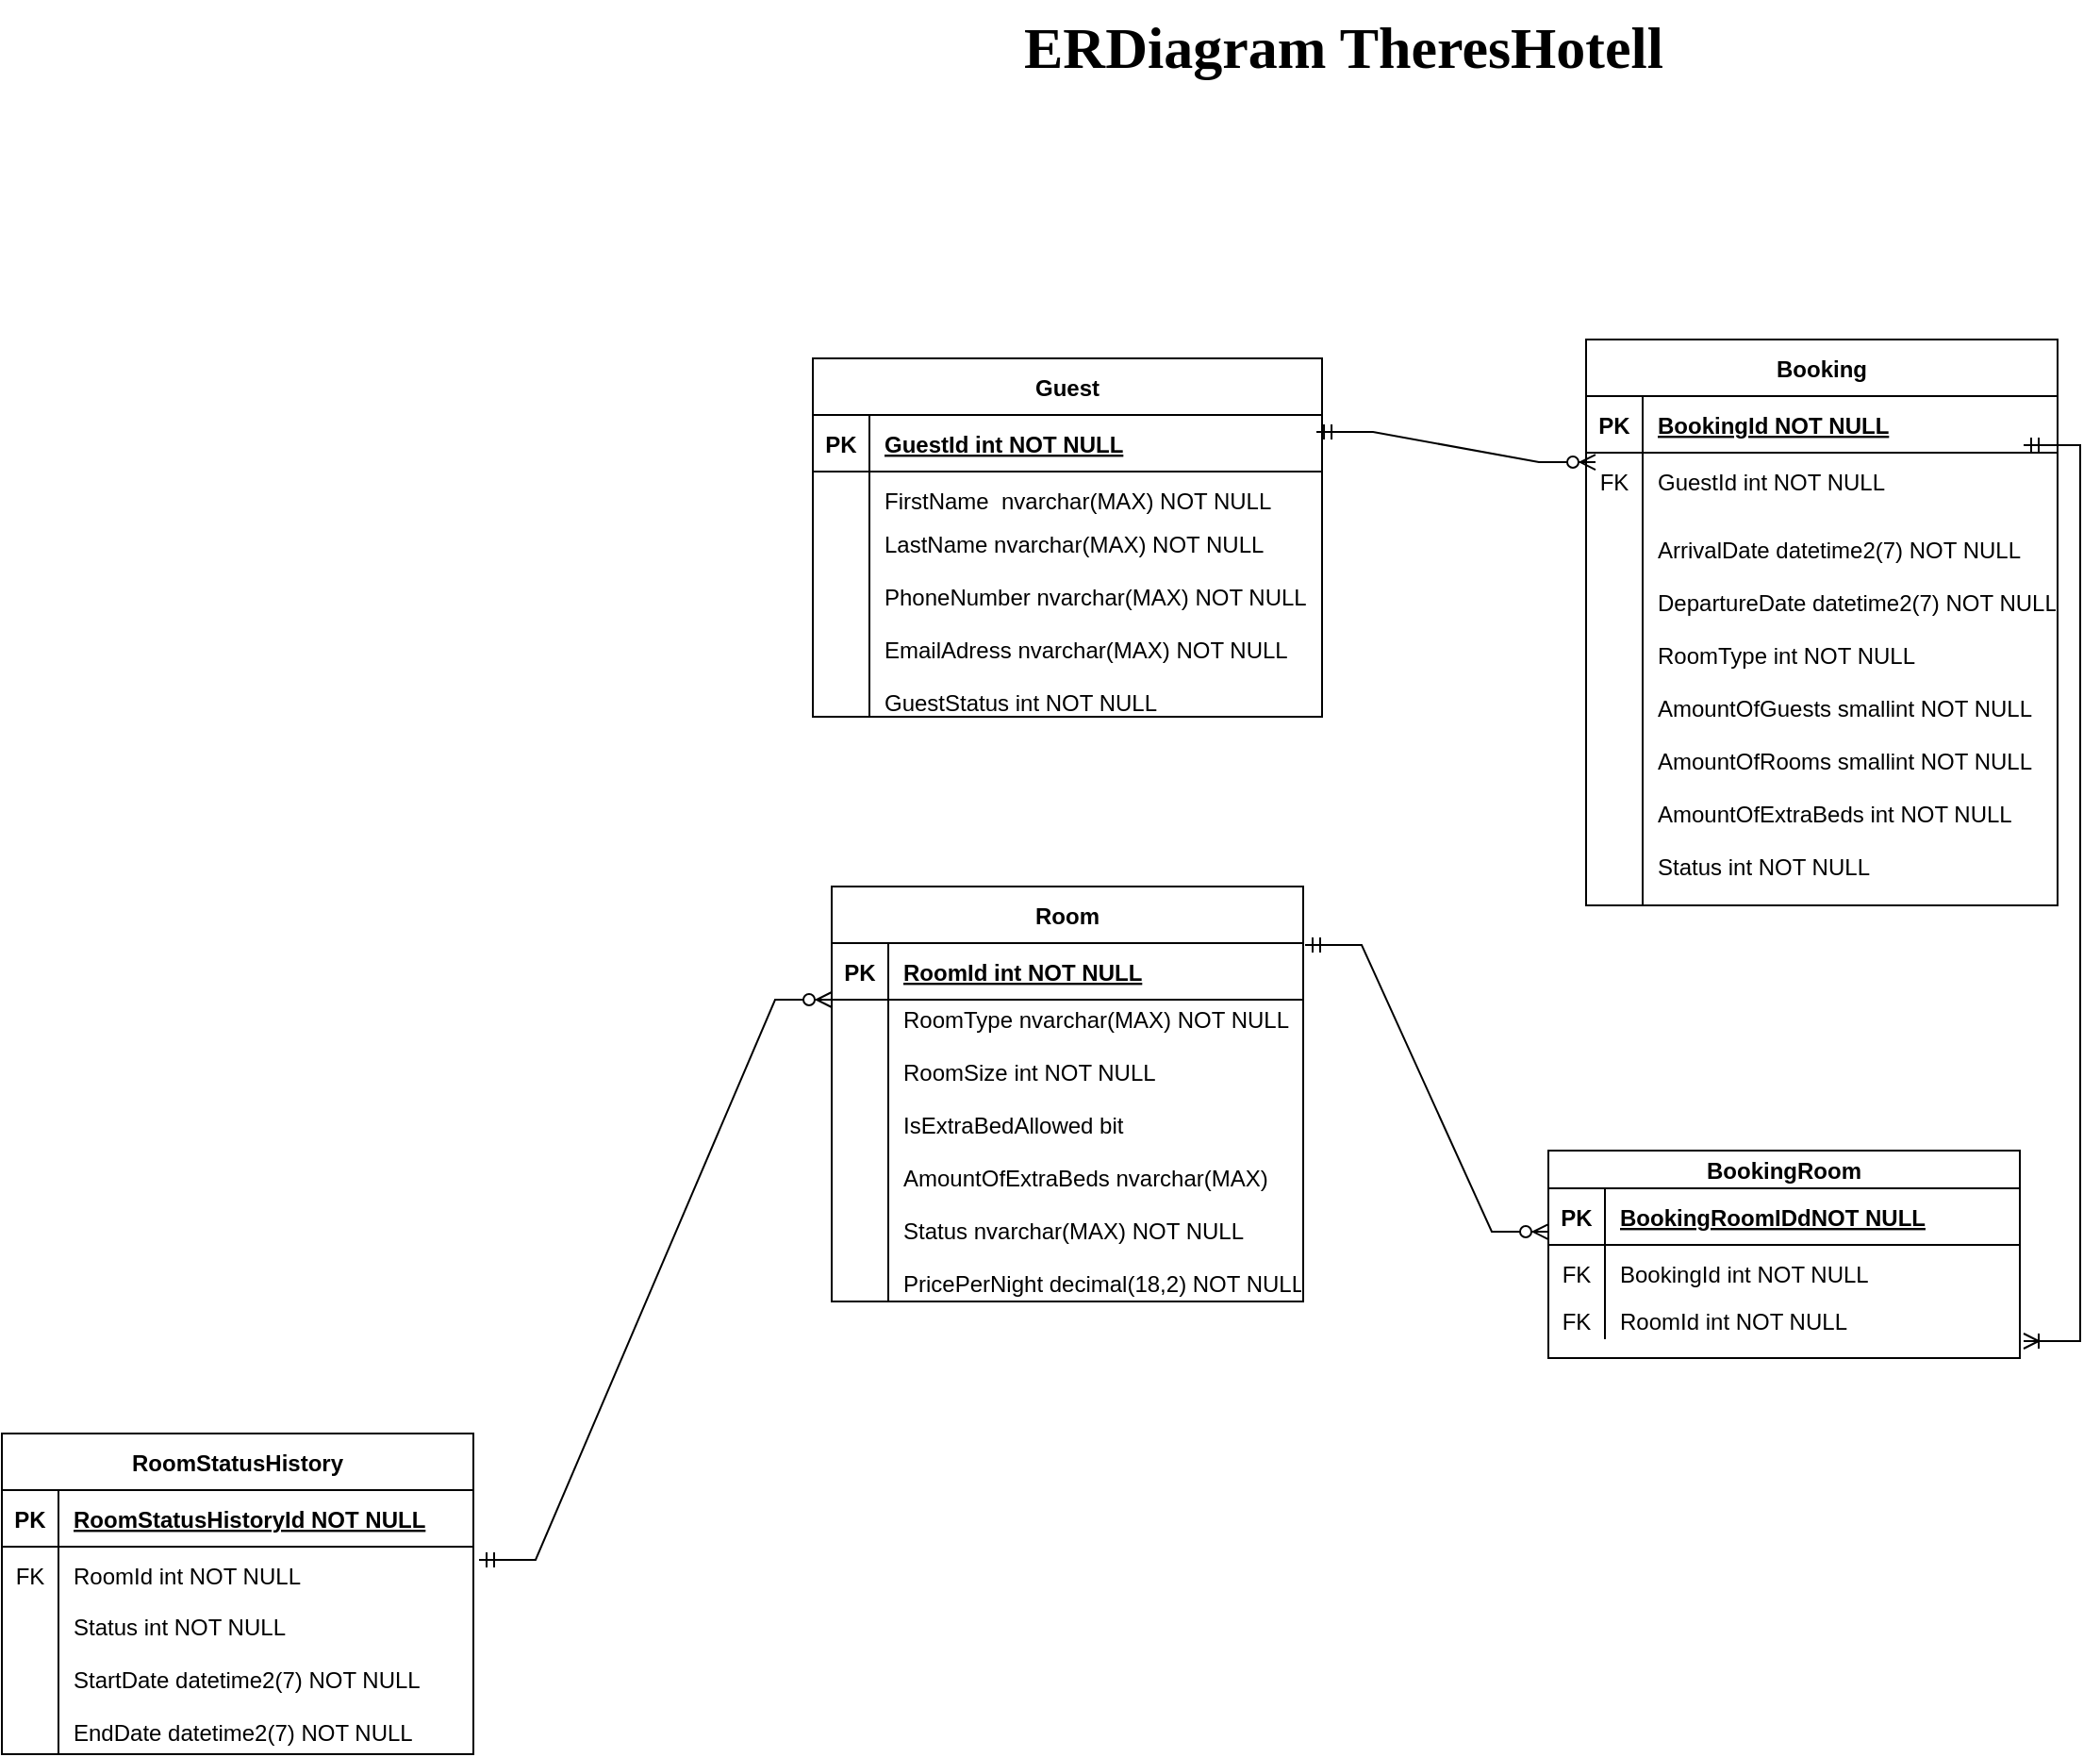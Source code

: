 <mxfile version="25.0.1">
  <diagram id="R2lEEEUBdFMjLlhIrx00" name="Page-1">
    <mxGraphModel dx="3774" dy="2296" grid="1" gridSize="10" guides="1" tooltips="1" connect="1" arrows="1" fold="1" page="1" pageScale="1" pageWidth="850" pageHeight="1100" math="0" shadow="0" extFonts="Permanent Marker^https://fonts.googleapis.com/css?family=Permanent+Marker">
      <root>
        <mxCell id="0" />
        <mxCell id="1" parent="0" />
        <mxCell id="nAQVpdCAqLJj2TXLSr9V-27" value="Booking" style="shape=table;startSize=30;container=1;collapsible=1;childLayout=tableLayout;fixedRows=1;rowLines=0;fontStyle=1;align=center;resizeLast=1;" vertex="1" parent="1">
          <mxGeometry x="-390" y="90" width="250" height="300" as="geometry" />
        </mxCell>
        <mxCell id="nAQVpdCAqLJj2TXLSr9V-28" value="" style="shape=partialRectangle;collapsible=0;dropTarget=0;pointerEvents=0;fillColor=none;points=[[0,0.5],[1,0.5]];portConstraint=eastwest;top=0;left=0;right=0;bottom=1;" vertex="1" parent="nAQVpdCAqLJj2TXLSr9V-27">
          <mxGeometry y="30" width="250" height="30" as="geometry" />
        </mxCell>
        <mxCell id="nAQVpdCAqLJj2TXLSr9V-29" value="PK" style="shape=partialRectangle;overflow=hidden;connectable=0;fillColor=none;top=0;left=0;bottom=0;right=0;fontStyle=1;" vertex="1" parent="nAQVpdCAqLJj2TXLSr9V-28">
          <mxGeometry width="30" height="30" as="geometry">
            <mxRectangle width="30" height="30" as="alternateBounds" />
          </mxGeometry>
        </mxCell>
        <mxCell id="nAQVpdCAqLJj2TXLSr9V-30" value="BookingId NOT NULL" style="shape=partialRectangle;overflow=hidden;connectable=0;fillColor=none;top=0;left=0;bottom=0;right=0;align=left;spacingLeft=6;fontStyle=5;" vertex="1" parent="nAQVpdCAqLJj2TXLSr9V-28">
          <mxGeometry x="30" width="220" height="30" as="geometry">
            <mxRectangle width="220" height="30" as="alternateBounds" />
          </mxGeometry>
        </mxCell>
        <mxCell id="nAQVpdCAqLJj2TXLSr9V-31" value="" style="shape=partialRectangle;collapsible=0;dropTarget=0;pointerEvents=0;fillColor=none;points=[[0,0.5],[1,0.5]];portConstraint=eastwest;top=0;left=0;right=0;bottom=0;" vertex="1" parent="nAQVpdCAqLJj2TXLSr9V-27">
          <mxGeometry y="60" width="250" height="30" as="geometry" />
        </mxCell>
        <mxCell id="nAQVpdCAqLJj2TXLSr9V-32" value="FK" style="shape=partialRectangle;overflow=hidden;connectable=0;fillColor=none;top=0;left=0;bottom=0;right=0;" vertex="1" parent="nAQVpdCAqLJj2TXLSr9V-31">
          <mxGeometry width="30" height="30" as="geometry">
            <mxRectangle width="30" height="30" as="alternateBounds" />
          </mxGeometry>
        </mxCell>
        <mxCell id="nAQVpdCAqLJj2TXLSr9V-33" value="GuestId int NOT NULL" style="shape=partialRectangle;overflow=hidden;connectable=0;fillColor=none;top=0;left=0;bottom=0;right=0;align=left;spacingLeft=6;" vertex="1" parent="nAQVpdCAqLJj2TXLSr9V-31">
          <mxGeometry x="30" width="220" height="30" as="geometry">
            <mxRectangle width="220" height="30" as="alternateBounds" />
          </mxGeometry>
        </mxCell>
        <mxCell id="nAQVpdCAqLJj2TXLSr9V-34" value="" style="shape=partialRectangle;collapsible=0;dropTarget=0;pointerEvents=0;fillColor=none;points=[[0,0.5],[1,0.5]];portConstraint=eastwest;top=0;left=0;right=0;bottom=0;" vertex="1" parent="nAQVpdCAqLJj2TXLSr9V-27">
          <mxGeometry y="90" width="250" height="210" as="geometry" />
        </mxCell>
        <mxCell id="nAQVpdCAqLJj2TXLSr9V-35" value="" style="shape=partialRectangle;overflow=hidden;connectable=0;fillColor=none;top=0;left=0;bottom=0;right=0;" vertex="1" parent="nAQVpdCAqLJj2TXLSr9V-34">
          <mxGeometry width="30" height="210" as="geometry">
            <mxRectangle width="30" height="210" as="alternateBounds" />
          </mxGeometry>
        </mxCell>
        <mxCell id="nAQVpdCAqLJj2TXLSr9V-36" value="ArrivalDate datetime2(7) NOT NULL&#xa;&#xa;DepartureDate datetime2(7) NOT NULL&#xa;&#xa;RoomType int NOT NULL&#xa;&#xa;AmountOfGuests smallint NOT NULL&#xa;&#xa;AmountOfRooms smallint NOT NULL&#xa;&#xa;AmountOfExtraBeds int NOT NULL&#xa;&#xa;Status int NOT NULL" style="shape=partialRectangle;overflow=hidden;connectable=0;fillColor=none;top=0;left=0;bottom=0;right=0;align=left;spacingLeft=6;" vertex="1" parent="nAQVpdCAqLJj2TXLSr9V-34">
          <mxGeometry x="30" width="220" height="210" as="geometry">
            <mxRectangle width="220" height="210" as="alternateBounds" />
          </mxGeometry>
        </mxCell>
        <mxCell id="nAQVpdCAqLJj2TXLSr9V-37" value="Guest" style="shape=table;startSize=30;container=1;collapsible=1;childLayout=tableLayout;fixedRows=1;rowLines=0;fontStyle=1;align=center;resizeLast=1;" vertex="1" parent="1">
          <mxGeometry x="-800" y="100" width="270" height="190" as="geometry">
            <mxRectangle x="450" y="120" width="70" height="30" as="alternateBounds" />
          </mxGeometry>
        </mxCell>
        <mxCell id="nAQVpdCAqLJj2TXLSr9V-38" value="" style="shape=partialRectangle;collapsible=0;dropTarget=0;pointerEvents=0;fillColor=none;points=[[0,0.5],[1,0.5]];portConstraint=eastwest;top=0;left=0;right=0;bottom=1;" vertex="1" parent="nAQVpdCAqLJj2TXLSr9V-37">
          <mxGeometry y="30" width="270" height="30" as="geometry" />
        </mxCell>
        <mxCell id="nAQVpdCAqLJj2TXLSr9V-39" value="PK" style="shape=partialRectangle;overflow=hidden;connectable=0;fillColor=none;top=0;left=0;bottom=0;right=0;fontStyle=1;" vertex="1" parent="nAQVpdCAqLJj2TXLSr9V-38">
          <mxGeometry width="30" height="30" as="geometry">
            <mxRectangle width="30" height="30" as="alternateBounds" />
          </mxGeometry>
        </mxCell>
        <mxCell id="nAQVpdCAqLJj2TXLSr9V-40" value="GuestId int NOT NULL" style="shape=partialRectangle;overflow=hidden;connectable=0;fillColor=none;top=0;left=0;bottom=0;right=0;align=left;spacingLeft=6;fontStyle=5;" vertex="1" parent="nAQVpdCAqLJj2TXLSr9V-38">
          <mxGeometry x="30" width="240" height="30" as="geometry">
            <mxRectangle width="240" height="30" as="alternateBounds" />
          </mxGeometry>
        </mxCell>
        <mxCell id="nAQVpdCAqLJj2TXLSr9V-41" value="" style="shape=partialRectangle;collapsible=0;dropTarget=0;pointerEvents=0;fillColor=none;points=[[0,0.5],[1,0.5]];portConstraint=eastwest;top=0;left=0;right=0;bottom=0;" vertex="1" parent="nAQVpdCAqLJj2TXLSr9V-37">
          <mxGeometry y="60" width="270" height="30" as="geometry" />
        </mxCell>
        <mxCell id="nAQVpdCAqLJj2TXLSr9V-42" value="" style="shape=partialRectangle;overflow=hidden;connectable=0;fillColor=none;top=0;left=0;bottom=0;right=0;" vertex="1" parent="nAQVpdCAqLJj2TXLSr9V-41">
          <mxGeometry width="30" height="30" as="geometry">
            <mxRectangle width="30" height="30" as="alternateBounds" />
          </mxGeometry>
        </mxCell>
        <mxCell id="nAQVpdCAqLJj2TXLSr9V-43" value="FirstName  nvarchar(MAX) NOT NULL" style="shape=partialRectangle;overflow=hidden;connectable=0;fillColor=none;top=0;left=0;bottom=0;right=0;align=left;spacingLeft=6;" vertex="1" parent="nAQVpdCAqLJj2TXLSr9V-41">
          <mxGeometry x="30" width="240" height="30" as="geometry">
            <mxRectangle width="240" height="30" as="alternateBounds" />
          </mxGeometry>
        </mxCell>
        <mxCell id="nAQVpdCAqLJj2TXLSr9V-44" value="" style="shape=partialRectangle;collapsible=0;dropTarget=0;pointerEvents=0;fillColor=none;points=[[0,0.5],[1,0.5]];portConstraint=eastwest;top=0;left=0;right=0;bottom=0;" vertex="1" parent="nAQVpdCAqLJj2TXLSr9V-37">
          <mxGeometry y="90" width="270" height="100" as="geometry" />
        </mxCell>
        <mxCell id="nAQVpdCAqLJj2TXLSr9V-45" value="" style="shape=partialRectangle;overflow=hidden;connectable=0;fillColor=none;top=0;left=0;bottom=0;right=0;" vertex="1" parent="nAQVpdCAqLJj2TXLSr9V-44">
          <mxGeometry width="30" height="100" as="geometry">
            <mxRectangle width="30" height="100" as="alternateBounds" />
          </mxGeometry>
        </mxCell>
        <mxCell id="nAQVpdCAqLJj2TXLSr9V-46" value="LastName nvarchar(MAX) NOT NULL&#xa;&#xa;PhoneNumber nvarchar(MAX) NOT NULL&#xa;&#xa;EmailAdress nvarchar(MAX) NOT NULL&#xa;&#xa;GuestStatus int NOT NULL&#xa;&#xa;&#xa;" style="shape=partialRectangle;overflow=hidden;connectable=0;fillColor=none;top=0;left=0;bottom=0;right=0;align=left;spacingLeft=6;" vertex="1" parent="nAQVpdCAqLJj2TXLSr9V-44">
          <mxGeometry x="30" width="240" height="100" as="geometry">
            <mxRectangle width="240" height="100" as="alternateBounds" />
          </mxGeometry>
        </mxCell>
        <mxCell id="nAQVpdCAqLJj2TXLSr9V-47" value="BookingRoom" style="shape=table;startSize=20;container=1;collapsible=1;childLayout=tableLayout;fixedRows=1;rowLines=0;fontStyle=1;align=center;resizeLast=1;" vertex="1" parent="1">
          <mxGeometry x="-410" y="520" width="250" height="110" as="geometry" />
        </mxCell>
        <mxCell id="nAQVpdCAqLJj2TXLSr9V-48" value="" style="shape=partialRectangle;collapsible=0;dropTarget=0;pointerEvents=0;fillColor=none;points=[[0,0.5],[1,0.5]];portConstraint=eastwest;top=0;left=0;right=0;bottom=1;" vertex="1" parent="nAQVpdCAqLJj2TXLSr9V-47">
          <mxGeometry y="20" width="250" height="30" as="geometry" />
        </mxCell>
        <mxCell id="nAQVpdCAqLJj2TXLSr9V-49" value="PK" style="shape=partialRectangle;overflow=hidden;connectable=0;fillColor=none;top=0;left=0;bottom=0;right=0;fontStyle=1;" vertex="1" parent="nAQVpdCAqLJj2TXLSr9V-48">
          <mxGeometry width="30" height="30" as="geometry">
            <mxRectangle width="30" height="30" as="alternateBounds" />
          </mxGeometry>
        </mxCell>
        <mxCell id="nAQVpdCAqLJj2TXLSr9V-50" value="BookingRoomIDdNOT NULL" style="shape=partialRectangle;overflow=hidden;connectable=0;fillColor=none;top=0;left=0;bottom=0;right=0;align=left;spacingLeft=6;fontStyle=5;" vertex="1" parent="nAQVpdCAqLJj2TXLSr9V-48">
          <mxGeometry x="30" width="220" height="30" as="geometry">
            <mxRectangle width="220" height="30" as="alternateBounds" />
          </mxGeometry>
        </mxCell>
        <mxCell id="nAQVpdCAqLJj2TXLSr9V-51" value="" style="shape=partialRectangle;collapsible=0;dropTarget=0;pointerEvents=0;fillColor=none;points=[[0,0.5],[1,0.5]];portConstraint=eastwest;top=0;left=0;right=0;bottom=0;" vertex="1" parent="nAQVpdCAqLJj2TXLSr9V-47">
          <mxGeometry y="50" width="250" height="30" as="geometry" />
        </mxCell>
        <mxCell id="nAQVpdCAqLJj2TXLSr9V-52" value="FK" style="shape=partialRectangle;overflow=hidden;connectable=0;fillColor=none;top=0;left=0;bottom=0;right=0;" vertex="1" parent="nAQVpdCAqLJj2TXLSr9V-51">
          <mxGeometry width="30" height="30" as="geometry">
            <mxRectangle width="30" height="30" as="alternateBounds" />
          </mxGeometry>
        </mxCell>
        <mxCell id="nAQVpdCAqLJj2TXLSr9V-53" value="BookingId int NOT NULL" style="shape=partialRectangle;overflow=hidden;connectable=0;fillColor=none;top=0;left=0;bottom=0;right=0;align=left;spacingLeft=6;" vertex="1" parent="nAQVpdCAqLJj2TXLSr9V-51">
          <mxGeometry x="30" width="220" height="30" as="geometry">
            <mxRectangle width="220" height="30" as="alternateBounds" />
          </mxGeometry>
        </mxCell>
        <mxCell id="nAQVpdCAqLJj2TXLSr9V-54" value="" style="shape=partialRectangle;collapsible=0;dropTarget=0;pointerEvents=0;fillColor=none;points=[[0,0.5],[1,0.5]];portConstraint=eastwest;top=0;left=0;right=0;bottom=0;" vertex="1" parent="nAQVpdCAqLJj2TXLSr9V-47">
          <mxGeometry y="80" width="250" height="20" as="geometry" />
        </mxCell>
        <mxCell id="nAQVpdCAqLJj2TXLSr9V-55" value="FK" style="shape=partialRectangle;overflow=hidden;connectable=0;fillColor=none;top=0;left=0;bottom=0;right=0;" vertex="1" parent="nAQVpdCAqLJj2TXLSr9V-54">
          <mxGeometry width="30" height="20" as="geometry">
            <mxRectangle width="30" height="20" as="alternateBounds" />
          </mxGeometry>
        </mxCell>
        <mxCell id="nAQVpdCAqLJj2TXLSr9V-56" value="RoomId int NOT NULL" style="shape=partialRectangle;overflow=hidden;connectable=0;fillColor=none;top=0;left=0;bottom=0;right=0;align=left;spacingLeft=6;" vertex="1" parent="nAQVpdCAqLJj2TXLSr9V-54">
          <mxGeometry x="30" width="220" height="20" as="geometry">
            <mxRectangle width="220" height="20" as="alternateBounds" />
          </mxGeometry>
        </mxCell>
        <mxCell id="nAQVpdCAqLJj2TXLSr9V-57" value="RoomStatusHistory" style="shape=table;startSize=30;container=1;collapsible=1;childLayout=tableLayout;fixedRows=1;rowLines=0;fontStyle=1;align=center;resizeLast=1;" vertex="1" parent="1">
          <mxGeometry x="-1230" y="670" width="250" height="170" as="geometry" />
        </mxCell>
        <mxCell id="nAQVpdCAqLJj2TXLSr9V-58" value="" style="shape=partialRectangle;collapsible=0;dropTarget=0;pointerEvents=0;fillColor=none;points=[[0,0.5],[1,0.5]];portConstraint=eastwest;top=0;left=0;right=0;bottom=1;" vertex="1" parent="nAQVpdCAqLJj2TXLSr9V-57">
          <mxGeometry y="30" width="250" height="30" as="geometry" />
        </mxCell>
        <mxCell id="nAQVpdCAqLJj2TXLSr9V-59" value="PK" style="shape=partialRectangle;overflow=hidden;connectable=0;fillColor=none;top=0;left=0;bottom=0;right=0;fontStyle=1;" vertex="1" parent="nAQVpdCAqLJj2TXLSr9V-58">
          <mxGeometry width="30" height="30" as="geometry">
            <mxRectangle width="30" height="30" as="alternateBounds" />
          </mxGeometry>
        </mxCell>
        <mxCell id="nAQVpdCAqLJj2TXLSr9V-60" value="RoomStatusHistoryId NOT NULL" style="shape=partialRectangle;overflow=hidden;connectable=0;fillColor=none;top=0;left=0;bottom=0;right=0;align=left;spacingLeft=6;fontStyle=5;" vertex="1" parent="nAQVpdCAqLJj2TXLSr9V-58">
          <mxGeometry x="30" width="220" height="30" as="geometry">
            <mxRectangle width="220" height="30" as="alternateBounds" />
          </mxGeometry>
        </mxCell>
        <mxCell id="nAQVpdCAqLJj2TXLSr9V-61" value="" style="shape=partialRectangle;collapsible=0;dropTarget=0;pointerEvents=0;fillColor=none;points=[[0,0.5],[1,0.5]];portConstraint=eastwest;top=0;left=0;right=0;bottom=0;" vertex="1" parent="nAQVpdCAqLJj2TXLSr9V-57">
          <mxGeometry y="60" width="250" height="30" as="geometry" />
        </mxCell>
        <mxCell id="nAQVpdCAqLJj2TXLSr9V-62" value="FK" style="shape=partialRectangle;overflow=hidden;connectable=0;fillColor=none;top=0;left=0;bottom=0;right=0;" vertex="1" parent="nAQVpdCAqLJj2TXLSr9V-61">
          <mxGeometry width="30" height="30" as="geometry">
            <mxRectangle width="30" height="30" as="alternateBounds" />
          </mxGeometry>
        </mxCell>
        <mxCell id="nAQVpdCAqLJj2TXLSr9V-63" value="RoomId int NOT NULL" style="shape=partialRectangle;overflow=hidden;connectable=0;fillColor=none;top=0;left=0;bottom=0;right=0;align=left;spacingLeft=6;" vertex="1" parent="nAQVpdCAqLJj2TXLSr9V-61">
          <mxGeometry x="30" width="220" height="30" as="geometry">
            <mxRectangle width="220" height="30" as="alternateBounds" />
          </mxGeometry>
        </mxCell>
        <mxCell id="nAQVpdCAqLJj2TXLSr9V-64" value="" style="shape=partialRectangle;collapsible=0;dropTarget=0;pointerEvents=0;fillColor=none;points=[[0,0.5],[1,0.5]];portConstraint=eastwest;top=0;left=0;right=0;bottom=0;" vertex="1" parent="nAQVpdCAqLJj2TXLSr9V-57">
          <mxGeometry y="90" width="250" height="80" as="geometry" />
        </mxCell>
        <mxCell id="nAQVpdCAqLJj2TXLSr9V-65" value="" style="shape=partialRectangle;overflow=hidden;connectable=0;fillColor=none;top=0;left=0;bottom=0;right=0;" vertex="1" parent="nAQVpdCAqLJj2TXLSr9V-64">
          <mxGeometry width="30" height="80" as="geometry">
            <mxRectangle width="30" height="80" as="alternateBounds" />
          </mxGeometry>
        </mxCell>
        <mxCell id="nAQVpdCAqLJj2TXLSr9V-66" value="Status int NOT NULL&#xa;&#xa;StartDate datetime2(7) NOT NULL&#xa;&#xa;EndDate datetime2(7) NOT NULL" style="shape=partialRectangle;overflow=hidden;connectable=0;fillColor=none;top=0;left=0;bottom=0;right=0;align=left;spacingLeft=6;" vertex="1" parent="nAQVpdCAqLJj2TXLSr9V-64">
          <mxGeometry x="30" width="220" height="80" as="geometry">
            <mxRectangle width="220" height="80" as="alternateBounds" />
          </mxGeometry>
        </mxCell>
        <mxCell id="nAQVpdCAqLJj2TXLSr9V-74" value="Room" style="shape=table;startSize=30;container=1;collapsible=1;childLayout=tableLayout;fixedRows=1;rowLines=0;fontStyle=1;align=center;resizeLast=1;flipH=1;" vertex="1" parent="1">
          <mxGeometry x="-790" y="380" width="250" height="220" as="geometry" />
        </mxCell>
        <mxCell id="nAQVpdCAqLJj2TXLSr9V-75" value="" style="shape=partialRectangle;collapsible=0;dropTarget=0;pointerEvents=0;fillColor=none;points=[[0,0.5],[1,0.5]];portConstraint=eastwest;top=0;left=0;right=0;bottom=1;" vertex="1" parent="nAQVpdCAqLJj2TXLSr9V-74">
          <mxGeometry y="30" width="250" height="30" as="geometry" />
        </mxCell>
        <mxCell id="nAQVpdCAqLJj2TXLSr9V-76" value="PK" style="shape=partialRectangle;overflow=hidden;connectable=0;fillColor=none;top=0;left=0;bottom=0;right=0;fontStyle=1;" vertex="1" parent="nAQVpdCAqLJj2TXLSr9V-75">
          <mxGeometry width="30" height="30" as="geometry">
            <mxRectangle width="30" height="30" as="alternateBounds" />
          </mxGeometry>
        </mxCell>
        <mxCell id="nAQVpdCAqLJj2TXLSr9V-77" value="RoomId int NOT NULL" style="shape=partialRectangle;overflow=hidden;connectable=0;fillColor=none;top=0;left=0;bottom=0;right=0;align=left;spacingLeft=6;fontStyle=5;" vertex="1" parent="nAQVpdCAqLJj2TXLSr9V-75">
          <mxGeometry x="30" width="220" height="30" as="geometry">
            <mxRectangle width="220" height="30" as="alternateBounds" />
          </mxGeometry>
        </mxCell>
        <mxCell id="nAQVpdCAqLJj2TXLSr9V-78" value="" style="shape=partialRectangle;collapsible=0;dropTarget=0;pointerEvents=0;fillColor=none;points=[[0,0.5],[1,0.5]];portConstraint=eastwest;top=0;left=0;right=0;bottom=0;" vertex="1" parent="nAQVpdCAqLJj2TXLSr9V-74">
          <mxGeometry y="60" width="250" height="160" as="geometry" />
        </mxCell>
        <mxCell id="nAQVpdCAqLJj2TXLSr9V-79" value="" style="shape=partialRectangle;overflow=hidden;connectable=0;fillColor=none;top=0;left=0;bottom=0;right=0;" vertex="1" parent="nAQVpdCAqLJj2TXLSr9V-78">
          <mxGeometry width="30" height="160" as="geometry">
            <mxRectangle width="30" height="160" as="alternateBounds" />
          </mxGeometry>
        </mxCell>
        <mxCell id="nAQVpdCAqLJj2TXLSr9V-80" value="RoomType nvarchar(MAX) NOT NULL&#xa;&#xa;RoomSize int NOT NULL&#xa;&#xa;IsExtraBedAllowed bit&#xa; &#xa;AmountOfExtraBeds nvarchar(MAX)&#xa;&#xa;Status nvarchar(MAX) NOT NULL&#xa;&#xa;PricePerNight decimal(18,2) NOT NULL" style="shape=partialRectangle;overflow=hidden;connectable=0;fillColor=none;top=0;left=0;bottom=0;right=0;align=left;spacingLeft=6;" vertex="1" parent="nAQVpdCAqLJj2TXLSr9V-78">
          <mxGeometry x="30" width="220" height="160" as="geometry">
            <mxRectangle width="220" height="160" as="alternateBounds" />
          </mxGeometry>
        </mxCell>
        <mxCell id="nAQVpdCAqLJj2TXLSr9V-81" value="&lt;h1 style=&quot;margin-top: 0px;&quot;&gt;&lt;font style=&quot;font-size: 31px;&quot; face=&quot;Verdana&quot;&gt;ERDiagram TheresHotell&lt;/font&gt;&lt;/h1&gt;" style="text;html=1;whiteSpace=wrap;overflow=hidden;rounded=0;" vertex="1" parent="1">
          <mxGeometry x="-690" y="-90" width="470" height="120" as="geometry" />
        </mxCell>
        <mxCell id="nAQVpdCAqLJj2TXLSr9V-83" value="" style="edgeStyle=entityRelationEdgeStyle;fontSize=12;html=1;endArrow=ERzeroToMany;startArrow=ERmandOne;rounded=0;exitX=0.989;exitY=0.3;exitDx=0;exitDy=0;entryX=0.02;entryY=0.167;entryDx=0;entryDy=0;entryPerimeter=0;exitPerimeter=0;" edge="1" parent="1" source="nAQVpdCAqLJj2TXLSr9V-38" target="nAQVpdCAqLJj2TXLSr9V-31">
          <mxGeometry width="100" height="100" relative="1" as="geometry">
            <mxPoint x="-530" y="150" as="sourcePoint" />
            <mxPoint x="-340" y="175" as="targetPoint" />
          </mxGeometry>
        </mxCell>
        <mxCell id="nAQVpdCAqLJj2TXLSr9V-84" value="" style="edgeStyle=entityRelationEdgeStyle;fontSize=12;html=1;endArrow=ERzeroToMany;startArrow=ERmandOne;rounded=0;exitX=1.004;exitY=0.033;exitDx=0;exitDy=0;entryX=0;entryY=0.767;entryDx=0;entryDy=0;entryPerimeter=0;exitPerimeter=0;" edge="1" parent="1" source="nAQVpdCAqLJj2TXLSr9V-75" target="nAQVpdCAqLJj2TXLSr9V-48">
          <mxGeometry width="100" height="100" relative="1" as="geometry">
            <mxPoint x="-450" y="260" as="sourcePoint" />
            <mxPoint x="-350" y="160" as="targetPoint" />
          </mxGeometry>
        </mxCell>
        <mxCell id="nAQVpdCAqLJj2TXLSr9V-87" value="" style="edgeStyle=entityRelationEdgeStyle;fontSize=12;html=1;endArrow=ERoneToMany;startArrow=ERmandOne;rounded=0;exitX=0.928;exitY=0.867;exitDx=0;exitDy=0;exitPerimeter=0;entryX=1.008;entryY=1.05;entryDx=0;entryDy=0;entryPerimeter=0;" edge="1" parent="1" source="nAQVpdCAqLJj2TXLSr9V-28" target="nAQVpdCAqLJj2TXLSr9V-54">
          <mxGeometry width="100" height="100" relative="1" as="geometry">
            <mxPoint x="-30" y="150" as="sourcePoint" />
            <mxPoint y="634.99" as="targetPoint" />
            <Array as="points">
              <mxPoint x="10" y="400" />
              <mxPoint x="-20" y="410" />
            </Array>
          </mxGeometry>
        </mxCell>
        <mxCell id="nAQVpdCAqLJj2TXLSr9V-88" value="" style="edgeStyle=entityRelationEdgeStyle;fontSize=12;html=1;endArrow=ERzeroToMany;startArrow=ERmandOne;rounded=0;entryX=0;entryY=0;entryDx=0;entryDy=0;entryPerimeter=0;exitX=1.012;exitY=0.233;exitDx=0;exitDy=0;exitPerimeter=0;" edge="1" parent="1" source="nAQVpdCAqLJj2TXLSr9V-61" target="nAQVpdCAqLJj2TXLSr9V-78">
          <mxGeometry width="100" height="100" relative="1" as="geometry">
            <mxPoint x="-455" y="849.01" as="sourcePoint" />
            <mxPoint x="-790" y="440.0" as="targetPoint" />
            <Array as="points">
              <mxPoint x="-470" y="740" />
            </Array>
          </mxGeometry>
        </mxCell>
      </root>
    </mxGraphModel>
  </diagram>
</mxfile>
